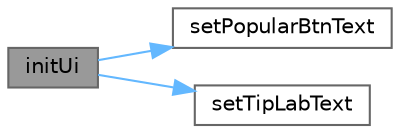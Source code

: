 digraph "initUi"
{
 // LATEX_PDF_SIZE
  bgcolor="transparent";
  edge [fontname=Helvetica,fontsize=10,labelfontname=Helvetica,labelfontsize=10];
  node [fontname=Helvetica,fontsize=10,shape=box,height=0.2,width=0.4];
  rankdir="LR";
  Node1 [id="Node000001",label="initUi",height=0.2,width=0.4,color="gray40", fillcolor="grey60", style="filled", fontcolor="black",tooltip="初始化界面"];
  Node1 -> Node2 [id="edge1_Node000001_Node000002",color="steelblue1",style="solid",tooltip=" "];
  Node2 [id="Node000002",label="setPopularBtnText",height=0.2,width=0.4,color="grey40", fillcolor="white", style="filled",URL="$class_item_block_widget.html#ab51c0013f3aaa7f7291583f59a3370ac",tooltip="设置流行按钮文本"];
  Node1 -> Node3 [id="edge2_Node000001_Node000003",color="steelblue1",style="solid",tooltip=" "];
  Node3 [id="Node000003",label="setTipLabText",height=0.2,width=0.4,color="grey40", fillcolor="white", style="filled",URL="$class_item_block_widget.html#a250d3097015de6ae0bddada45b9c5677",tooltip="设置提示标签文本"];
}
